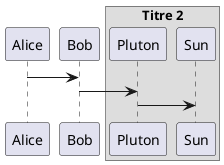 {
  "sha1": "jbif88119bv4ftfwl5679xuszigolsu",
  "insertion": {
    "when": "2024-06-03T18:59:31.698Z",
    "user": "plantuml@gmail.com"
  }
}
@startuml
participant Alice
participant Bob
box "Titre 2"
participant Pluton
participant Sun
endbox
Alice -> Bob
Bob -> Pluton
Pluton -> Sun
@enduml

